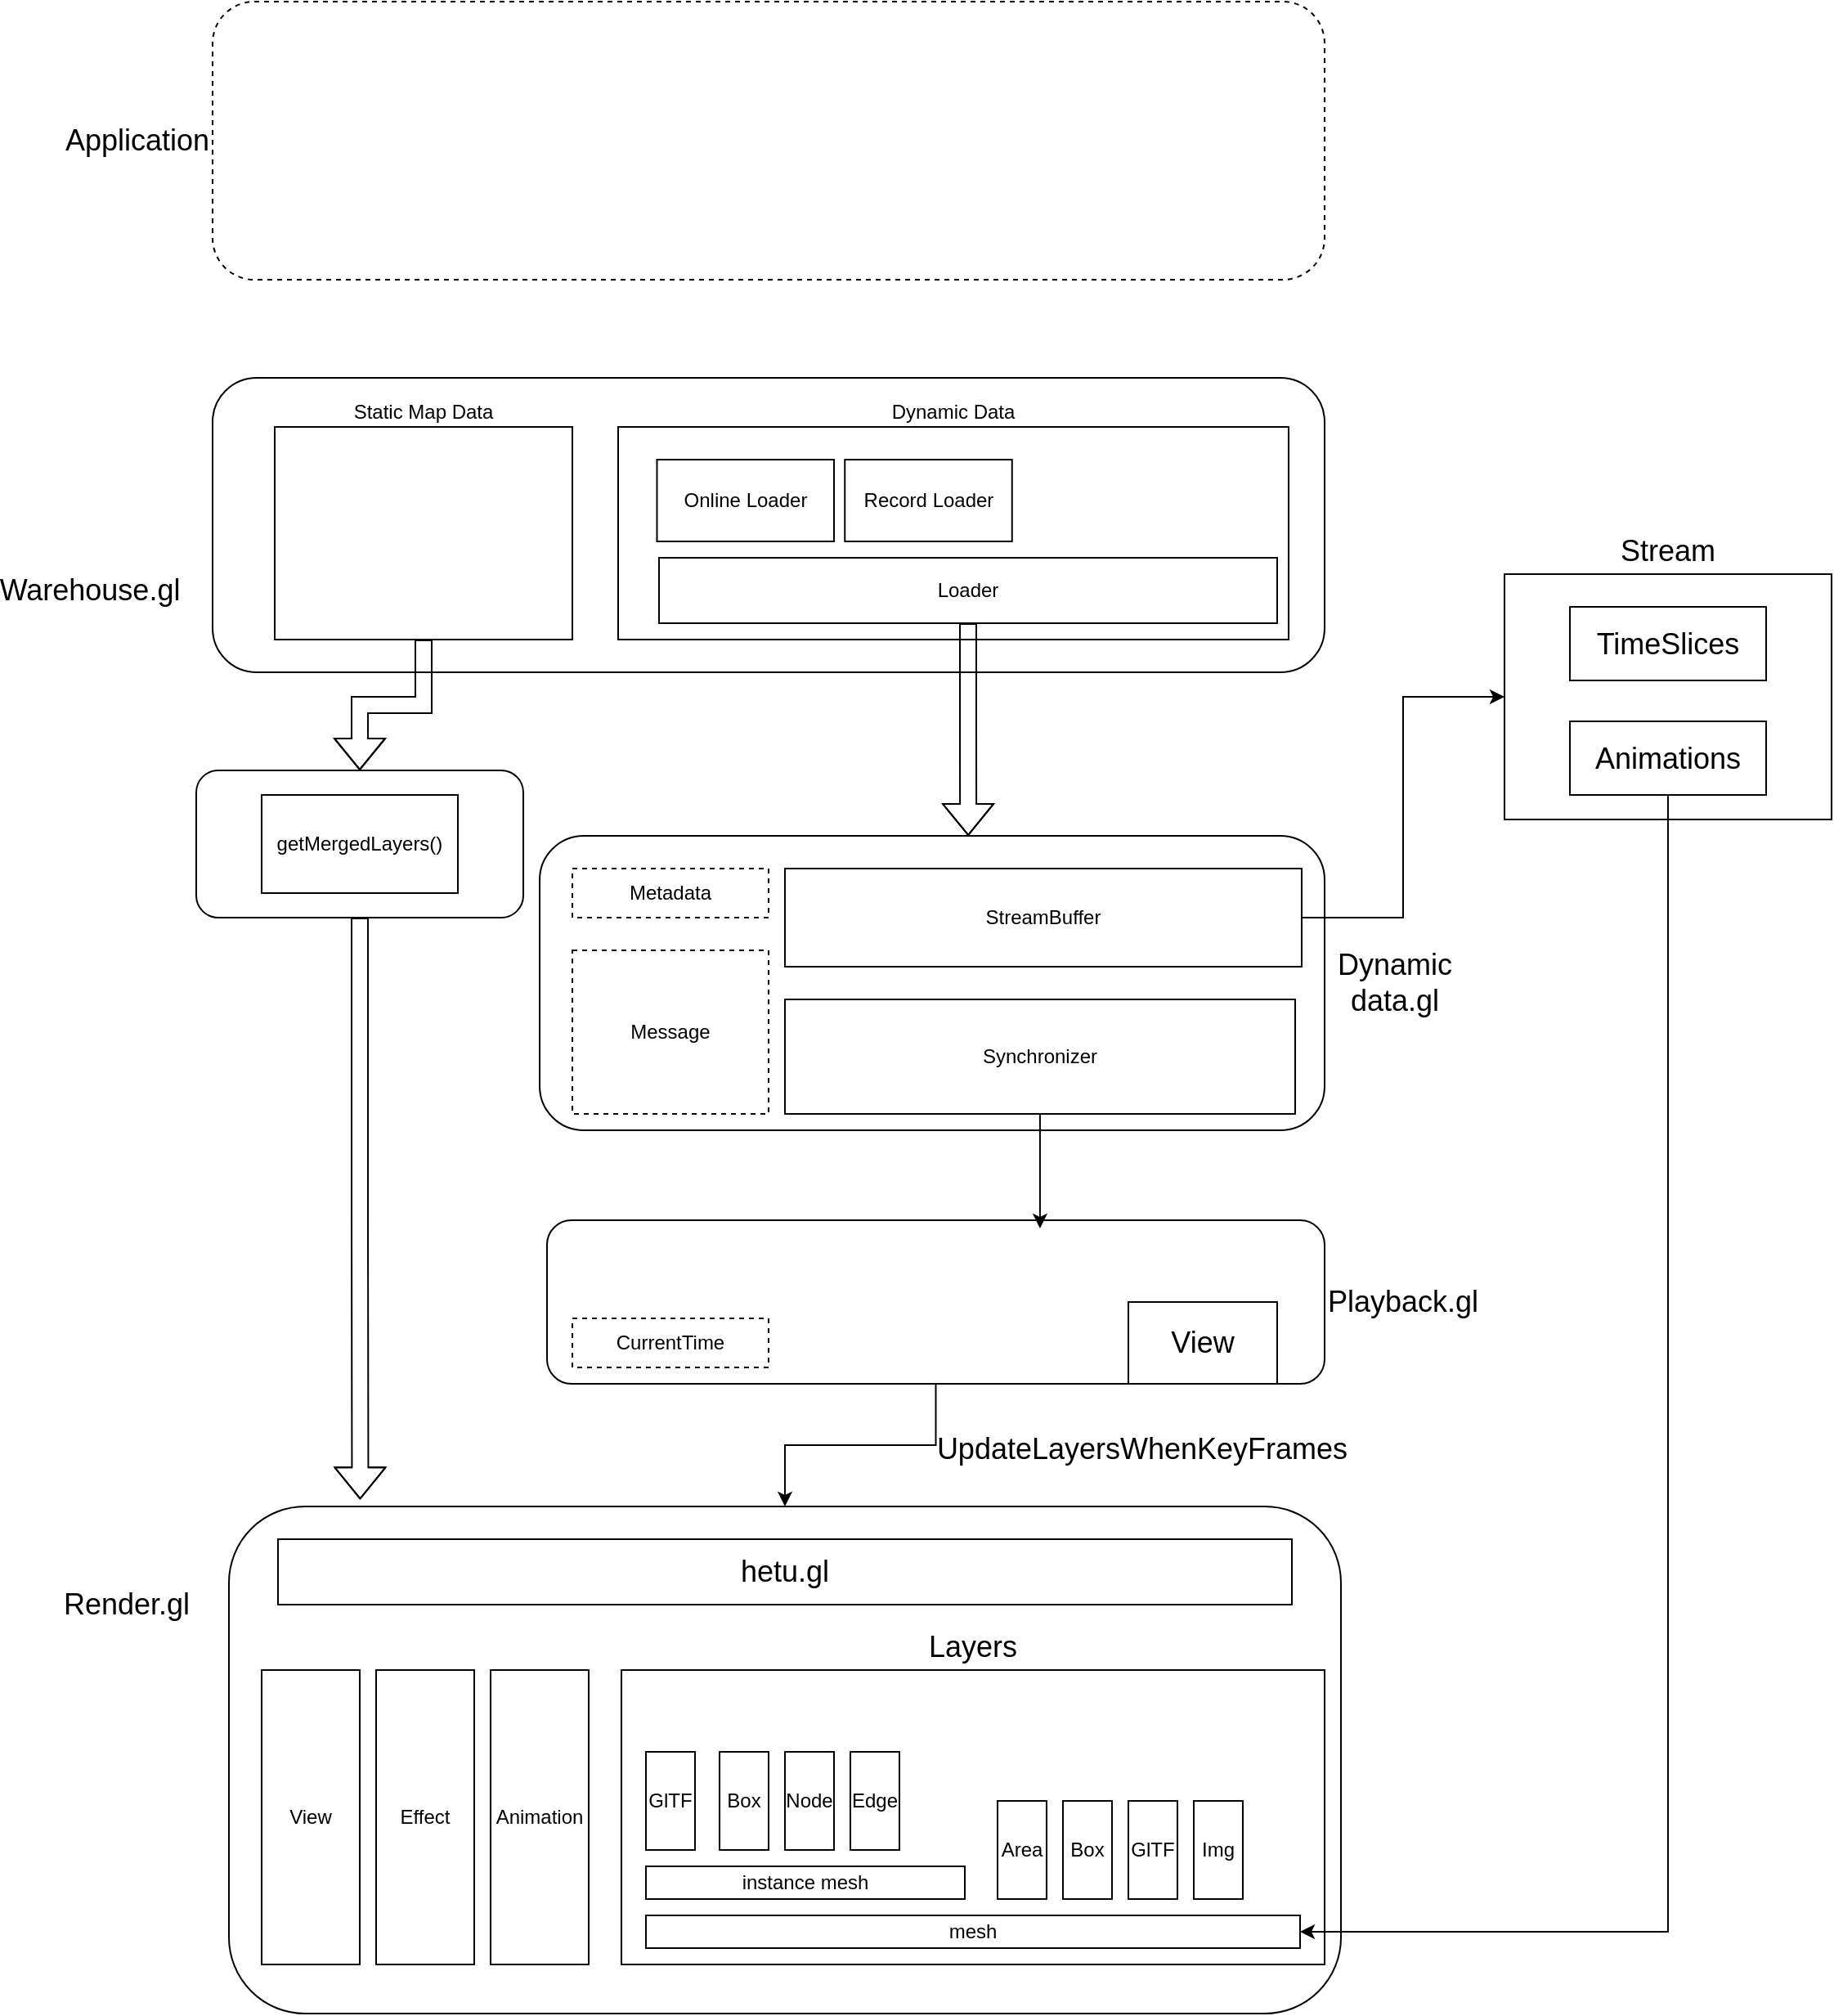 <mxfile version="12.5.1" type="github">
  <diagram id="kbm905aHLV5Dr9nUJAch" name="Page-1">
    <mxGraphModel dx="2889" dy="2292" grid="1" gridSize="10" guides="1" tooltips="1" connect="1" arrows="1" fold="1" page="1" pageScale="1" pageWidth="827" pageHeight="1169" math="0" shadow="0">
      <root>
        <mxCell id="0"/>
        <mxCell id="1" parent="0"/>
        <mxCell id="Kp7RcIrqSu2gTxTqtwUE-7" value="" style="rounded=1;whiteSpace=wrap;html=1;" vertex="1" parent="1">
          <mxGeometry x="-300" y="760" width="680" height="310" as="geometry"/>
        </mxCell>
        <mxCell id="Kp7RcIrqSu2gTxTqtwUE-8" value="Render.gl" style="text;html=1;strokeColor=none;fillColor=none;align=center;verticalAlign=middle;whiteSpace=wrap;rounded=0;fontSize=18;" vertex="1" parent="1">
          <mxGeometry x="-380" y="810" width="35" height="20" as="geometry"/>
        </mxCell>
        <mxCell id="Kp7RcIrqSu2gTxTqtwUE-9" value="" style="rounded=1;whiteSpace=wrap;html=1;" vertex="1" parent="1">
          <mxGeometry x="-110" y="350" width="480" height="180" as="geometry"/>
        </mxCell>
        <mxCell id="Kp7RcIrqSu2gTxTqtwUE-10" value="Dynamic data.gl" style="text;html=1;strokeColor=none;fillColor=none;align=center;verticalAlign=middle;whiteSpace=wrap;rounded=0;fontSize=18;" vertex="1" parent="1">
          <mxGeometry x="393" y="430" width="40" height="20" as="geometry"/>
        </mxCell>
        <mxCell id="Kp7RcIrqSu2gTxTqtwUE-11" value="" style="rounded=1;whiteSpace=wrap;html=1;" vertex="1" parent="1">
          <mxGeometry x="-310" y="70" width="680" height="180" as="geometry"/>
        </mxCell>
        <mxCell id="Kp7RcIrqSu2gTxTqtwUE-12" value="Warehouse.gl" style="text;html=1;strokeColor=none;fillColor=none;align=center;verticalAlign=middle;whiteSpace=wrap;rounded=0;fontSize=18;" vertex="1" parent="1">
          <mxGeometry x="-405" y="190" width="40" height="20" as="geometry"/>
        </mxCell>
        <mxCell id="Kp7RcIrqSu2gTxTqtwUE-126" value="" style="edgeStyle=orthogonalEdgeStyle;rounded=0;orthogonalLoop=1;jettySize=auto;html=1;fontSize=18;" edge="1" parent="1" source="Kp7RcIrqSu2gTxTqtwUE-13" target="Kp7RcIrqSu2gTxTqtwUE-7">
          <mxGeometry relative="1" as="geometry"/>
        </mxCell>
        <mxCell id="Kp7RcIrqSu2gTxTqtwUE-13" value="Playback.gl" style="rounded=1;whiteSpace=wrap;html=1;labelPosition=right;verticalLabelPosition=middle;align=left;verticalAlign=middle;fontSize=18;" vertex="1" parent="1">
          <mxGeometry x="-105.5" y="585" width="475.5" height="100" as="geometry"/>
        </mxCell>
        <mxCell id="Kp7RcIrqSu2gTxTqtwUE-16" value="hetu.gl" style="rounded=0;whiteSpace=wrap;html=1;fontSize=18;" vertex="1" parent="1">
          <mxGeometry x="-270" y="780" width="620" height="40" as="geometry"/>
        </mxCell>
        <mxCell id="Kp7RcIrqSu2gTxTqtwUE-17" value="View" style="rounded=0;whiteSpace=wrap;html=1;fontSize=12;" vertex="1" parent="1">
          <mxGeometry x="-280" y="860" width="60" height="180" as="geometry"/>
        </mxCell>
        <mxCell id="Kp7RcIrqSu2gTxTqtwUE-18" value="Effect" style="rounded=0;whiteSpace=wrap;html=1;fontSize=12;" vertex="1" parent="1">
          <mxGeometry x="-210" y="860" width="60" height="180" as="geometry"/>
        </mxCell>
        <mxCell id="Kp7RcIrqSu2gTxTqtwUE-21" value="Layers" style="rounded=0;whiteSpace=wrap;html=1;fontSize=18;labelPosition=center;verticalLabelPosition=top;align=center;verticalAlign=bottom;" vertex="1" parent="1">
          <mxGeometry x="-60" y="860" width="430" height="180" as="geometry"/>
        </mxCell>
        <mxCell id="Kp7RcIrqSu2gTxTqtwUE-23" value="mesh" style="rounded=0;whiteSpace=wrap;html=1;fontSize=12;" vertex="1" parent="1">
          <mxGeometry x="-45" y="1010" width="400" height="20" as="geometry"/>
        </mxCell>
        <mxCell id="Kp7RcIrqSu2gTxTqtwUE-24" value="instance mesh" style="rounded=0;whiteSpace=wrap;html=1;fontSize=12;" vertex="1" parent="1">
          <mxGeometry x="-45" y="980" width="195" height="20" as="geometry"/>
        </mxCell>
        <mxCell id="Kp7RcIrqSu2gTxTqtwUE-27" value="Box" style="rounded=0;whiteSpace=wrap;html=1;fontSize=12;" vertex="1" parent="1">
          <mxGeometry y="910" width="30" height="60" as="geometry"/>
        </mxCell>
        <mxCell id="Kp7RcIrqSu2gTxTqtwUE-28" value="Node" style="rounded=0;whiteSpace=wrap;html=1;fontSize=12;" vertex="1" parent="1">
          <mxGeometry x="40" y="910" width="30" height="60" as="geometry"/>
        </mxCell>
        <mxCell id="Kp7RcIrqSu2gTxTqtwUE-29" value="Edge" style="rounded=0;whiteSpace=wrap;html=1;fontSize=12;" vertex="1" parent="1">
          <mxGeometry x="80" y="910" width="30" height="60" as="geometry"/>
        </mxCell>
        <mxCell id="Kp7RcIrqSu2gTxTqtwUE-30" value="Area" style="rounded=0;whiteSpace=wrap;html=1;fontSize=12;" vertex="1" parent="1">
          <mxGeometry x="170" y="940" width="30" height="60" as="geometry"/>
        </mxCell>
        <mxCell id="Kp7RcIrqSu2gTxTqtwUE-31" value="Box" style="rounded=0;whiteSpace=wrap;html=1;fontSize=12;" vertex="1" parent="1">
          <mxGeometry x="210" y="940" width="30" height="60" as="geometry"/>
        </mxCell>
        <mxCell id="Kp7RcIrqSu2gTxTqtwUE-32" value="GlTF" style="rounded=0;whiteSpace=wrap;html=1;fontSize=12;" vertex="1" parent="1">
          <mxGeometry x="250" y="940" width="30" height="60" as="geometry"/>
        </mxCell>
        <mxCell id="Kp7RcIrqSu2gTxTqtwUE-34" value="Img" style="rounded=0;whiteSpace=wrap;html=1;fontSize=12;" vertex="1" parent="1">
          <mxGeometry x="290" y="940" width="30" height="60" as="geometry"/>
        </mxCell>
        <mxCell id="Kp7RcIrqSu2gTxTqtwUE-37" value="GlTF" style="rounded=0;whiteSpace=wrap;html=1;fontSize=12;" vertex="1" parent="1">
          <mxGeometry x="-45" y="910" width="30" height="60" as="geometry"/>
        </mxCell>
        <mxCell id="Kp7RcIrqSu2gTxTqtwUE-125" style="edgeStyle=orthogonalEdgeStyle;rounded=0;orthogonalLoop=1;jettySize=auto;html=1;entryX=0.634;entryY=0.05;entryDx=0;entryDy=0;entryPerimeter=0;fontSize=18;" edge="1" parent="1" source="Kp7RcIrqSu2gTxTqtwUE-38" target="Kp7RcIrqSu2gTxTqtwUE-13">
          <mxGeometry relative="1" as="geometry"/>
        </mxCell>
        <mxCell id="Kp7RcIrqSu2gTxTqtwUE-38" value="Synchronizer" style="rounded=0;whiteSpace=wrap;html=1;fillColor=#ffffff;fontSize=12;labelPosition=center;verticalLabelPosition=middle;align=center;verticalAlign=middle;" vertex="1" parent="1">
          <mxGeometry x="40" y="450" width="312" height="70" as="geometry"/>
        </mxCell>
        <mxCell id="Kp7RcIrqSu2gTxTqtwUE-123" value="" style="edgeStyle=orthogonalEdgeStyle;rounded=0;orthogonalLoop=1;jettySize=auto;html=1;fontSize=18;entryX=0;entryY=0.5;entryDx=0;entryDy=0;" edge="1" parent="1" source="Kp7RcIrqSu2gTxTqtwUE-41" target="Kp7RcIrqSu2gTxTqtwUE-114">
          <mxGeometry relative="1" as="geometry">
            <mxPoint x="198" y="290" as="targetPoint"/>
          </mxGeometry>
        </mxCell>
        <mxCell id="Kp7RcIrqSu2gTxTqtwUE-41" value="StreamBuffer" style="rounded=0;whiteSpace=wrap;html=1;fillColor=#ffffff;fontSize=12;" vertex="1" parent="1">
          <mxGeometry x="40" y="370" width="316" height="60" as="geometry"/>
        </mxCell>
        <mxCell id="Kp7RcIrqSu2gTxTqtwUE-62" style="edgeStyle=orthogonalEdgeStyle;shape=flexArrow;rounded=0;orthogonalLoop=1;jettySize=auto;html=1;entryX=0.5;entryY=0;entryDx=0;entryDy=0;fontSize=18;" edge="1" parent="1" source="Kp7RcIrqSu2gTxTqtwUE-49" target="Kp7RcIrqSu2gTxTqtwUE-61">
          <mxGeometry relative="1" as="geometry"/>
        </mxCell>
        <mxCell id="Kp7RcIrqSu2gTxTqtwUE-49" value="Static Map Data" style="rounded=0;whiteSpace=wrap;html=1;fillColor=#ffffff;fontSize=12;labelPosition=center;verticalLabelPosition=top;align=center;verticalAlign=bottom;" vertex="1" parent="1">
          <mxGeometry x="-272" y="100" width="182" height="130" as="geometry"/>
        </mxCell>
        <mxCell id="Kp7RcIrqSu2gTxTqtwUE-50" value="Dynamic Data&lt;br&gt;" style="rounded=0;whiteSpace=wrap;html=1;fillColor=#ffffff;fontSize=12;labelPosition=center;verticalLabelPosition=top;align=center;verticalAlign=bottom;" vertex="1" parent="1">
          <mxGeometry x="-62" y="100" width="410" height="130" as="geometry"/>
        </mxCell>
        <mxCell id="Kp7RcIrqSu2gTxTqtwUE-61" value="" style="rounded=1;whiteSpace=wrap;html=1;fillColor=#ffffff;fontSize=18;" vertex="1" parent="1">
          <mxGeometry x="-320" y="310" width="200" height="90" as="geometry"/>
        </mxCell>
        <mxCell id="Kp7RcIrqSu2gTxTqtwUE-65" value="getMergedLayers()" style="rounded=0;whiteSpace=wrap;html=1;fillColor=#ffffff;fontSize=12;" vertex="1" parent="1">
          <mxGeometry x="-280" y="325" width="120" height="60" as="geometry"/>
        </mxCell>
        <mxCell id="Kp7RcIrqSu2gTxTqtwUE-74" value="Online Loader" style="rounded=0;whiteSpace=wrap;html=1;fillColor=#ffffff;fontSize=12;" vertex="1" parent="1">
          <mxGeometry x="-38.25" y="120" width="108.25" height="50" as="geometry"/>
        </mxCell>
        <mxCell id="Kp7RcIrqSu2gTxTqtwUE-75" value="Record Loader" style="rounded=0;whiteSpace=wrap;html=1;fillColor=#ffffff;fontSize=12;" vertex="1" parent="1">
          <mxGeometry x="76.63" y="120" width="102.25" height="50" as="geometry"/>
        </mxCell>
        <mxCell id="Kp7RcIrqSu2gTxTqtwUE-82" style="edgeStyle=orthogonalEdgeStyle;rounded=0;orthogonalLoop=1;jettySize=auto;html=1;entryX=0.546;entryY=0;entryDx=0;entryDy=0;entryPerimeter=0;fontSize=12;shape=flexArrow;" edge="1" parent="1" source="Kp7RcIrqSu2gTxTqtwUE-81" target="Kp7RcIrqSu2gTxTqtwUE-9">
          <mxGeometry relative="1" as="geometry"/>
        </mxCell>
        <mxCell id="Kp7RcIrqSu2gTxTqtwUE-81" value="Loader" style="rounded=0;whiteSpace=wrap;html=1;fillColor=#ffffff;fontSize=12;" vertex="1" parent="1">
          <mxGeometry x="-37" y="180" width="378" height="40" as="geometry"/>
        </mxCell>
        <mxCell id="Kp7RcIrqSu2gTxTqtwUE-86" value="Metadata" style="rounded=0;whiteSpace=wrap;html=1;fillColor=#ffffff;fontSize=12;dashed=1;" vertex="1" parent="1">
          <mxGeometry x="-90" y="370" width="120" height="30" as="geometry"/>
        </mxCell>
        <mxCell id="Kp7RcIrqSu2gTxTqtwUE-87" value="Message" style="rounded=0;whiteSpace=wrap;html=1;dashed=1;fillColor=#ffffff;fontSize=12;labelPosition=center;verticalLabelPosition=middle;align=center;verticalAlign=middle;" vertex="1" parent="1">
          <mxGeometry x="-90" y="420" width="120" height="100" as="geometry"/>
        </mxCell>
        <mxCell id="Kp7RcIrqSu2gTxTqtwUE-89" value="Application" style="rounded=1;whiteSpace=wrap;html=1;dashed=1;fillColor=#ffffff;fontSize=18;labelPosition=left;verticalLabelPosition=middle;align=right;verticalAlign=middle;" vertex="1" parent="1">
          <mxGeometry x="-310" y="-160" width="680" height="170" as="geometry"/>
        </mxCell>
        <mxCell id="Kp7RcIrqSu2gTxTqtwUE-91" value="CurrentTime" style="rounded=0;whiteSpace=wrap;html=1;fillColor=#ffffff;fontSize=12;dashed=1;" vertex="1" parent="1">
          <mxGeometry x="-90" y="645" width="120" height="30" as="geometry"/>
        </mxCell>
        <mxCell id="Kp7RcIrqSu2gTxTqtwUE-92" style="edgeStyle=orthogonalEdgeStyle;shape=flexArrow;rounded=0;orthogonalLoop=1;jettySize=auto;html=1;entryX=0.118;entryY=-0.014;entryDx=0;entryDy=0;entryPerimeter=0;fontSize=18;" edge="1" parent="1" source="Kp7RcIrqSu2gTxTqtwUE-61" target="Kp7RcIrqSu2gTxTqtwUE-7">
          <mxGeometry relative="1" as="geometry">
            <mxPoint x="-220" y="380" as="sourcePoint"/>
            <mxPoint x="-253" y="509" as="targetPoint"/>
          </mxGeometry>
        </mxCell>
        <mxCell id="Kp7RcIrqSu2gTxTqtwUE-111" value="Animation" style="rounded=0;whiteSpace=wrap;html=1;fontSize=12;" vertex="1" parent="1">
          <mxGeometry x="-140" y="860" width="60" height="180" as="geometry"/>
        </mxCell>
        <mxCell id="Kp7RcIrqSu2gTxTqtwUE-114" value="Stream" style="rounded=0;whiteSpace=wrap;html=1;fillColor=#ffffff;fontSize=18;labelPosition=center;verticalLabelPosition=top;align=center;verticalAlign=bottom;" vertex="1" parent="1">
          <mxGeometry x="480" y="190" width="200" height="150" as="geometry"/>
        </mxCell>
        <mxCell id="Kp7RcIrqSu2gTxTqtwUE-121" style="edgeStyle=orthogonalEdgeStyle;rounded=0;orthogonalLoop=1;jettySize=auto;html=1;entryX=1;entryY=0.5;entryDx=0;entryDy=0;fontSize=18;" edge="1" parent="1" source="Kp7RcIrqSu2gTxTqtwUE-115" target="Kp7RcIrqSu2gTxTqtwUE-23">
          <mxGeometry relative="1" as="geometry">
            <Array as="points">
              <mxPoint x="580" y="1020"/>
            </Array>
          </mxGeometry>
        </mxCell>
        <mxCell id="Kp7RcIrqSu2gTxTqtwUE-115" value="Animations" style="rounded=0;whiteSpace=wrap;html=1;fillColor=#ffffff;fontSize=18;" vertex="1" parent="1">
          <mxGeometry x="520" y="280" width="120" height="45" as="geometry"/>
        </mxCell>
        <mxCell id="Kp7RcIrqSu2gTxTqtwUE-118" value="TimeSlices" style="rounded=0;whiteSpace=wrap;html=1;fillColor=#ffffff;fontSize=18;" vertex="1" parent="1">
          <mxGeometry x="520" y="210" width="120" height="45" as="geometry"/>
        </mxCell>
        <mxCell id="Kp7RcIrqSu2gTxTqtwUE-124" value="View" style="rounded=0;whiteSpace=wrap;html=1;fillColor=#ffffff;fontSize=18;" vertex="1" parent="1">
          <mxGeometry x="250" y="635" width="91" height="50" as="geometry"/>
        </mxCell>
        <mxCell id="Kp7RcIrqSu2gTxTqtwUE-127" value="UpdateLayersWhenKeyFrames" style="text;html=1;align=center;verticalAlign=middle;resizable=0;points=[];autosize=1;fontSize=18;" vertex="1" parent="1">
          <mxGeometry x="123" y="710" width="270" height="30" as="geometry"/>
        </mxCell>
      </root>
    </mxGraphModel>
  </diagram>
</mxfile>
